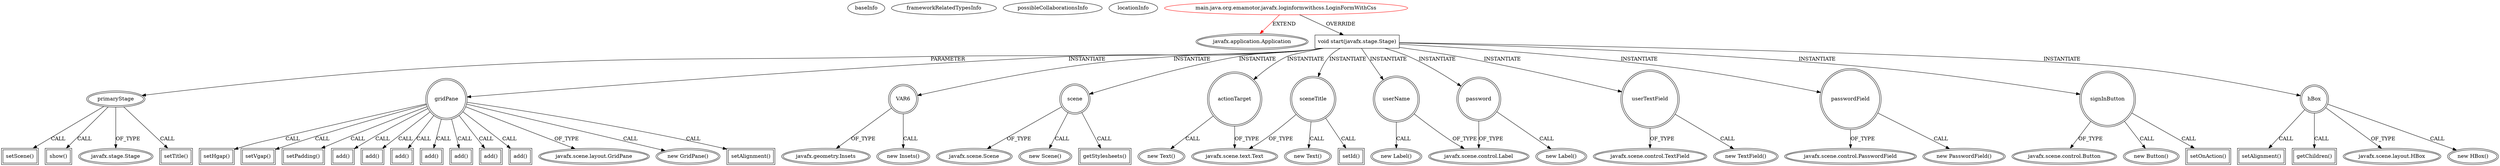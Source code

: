 digraph {
baseInfo[graphId=2622,category="extension_graph",isAnonymous=false,possibleRelation=false]
frameworkRelatedTypesInfo[0="javafx.application.Application"]
possibleCollaborationsInfo[]
locationInfo[projectName="emag-javafx-practice",filePath="/emag-javafx-practice/javafx-practice-master/loginformwithcss/src/main/java/org/emamotor/javafx/loginformwithcss/LoginFormWithCss.java",contextSignature="LoginFormWithCss",graphId="2622"]
0[label="main.java.org.emamotor.javafx.loginformwithcss.LoginFormWithCss",vertexType="ROOT_CLIENT_CLASS_DECLARATION",isFrameworkType=false,color=red]
1[label="javafx.application.Application",vertexType="FRAMEWORK_CLASS_TYPE",isFrameworkType=true,peripheries=2]
2[label="void start(javafx.stage.Stage)",vertexType="OVERRIDING_METHOD_DECLARATION",isFrameworkType=false,shape=box]
3[label="primaryStage",vertexType="PARAMETER_DECLARATION",isFrameworkType=true,peripheries=2]
4[label="javafx.stage.Stage",vertexType="FRAMEWORK_CLASS_TYPE",isFrameworkType=true,peripheries=2]
6[label="setTitle()",vertexType="INSIDE_CALL",isFrameworkType=true,peripheries=2,shape=box]
8[label="gridPane",vertexType="VARIABLE_EXPRESION",isFrameworkType=true,peripheries=2,shape=circle]
9[label="javafx.scene.layout.GridPane",vertexType="FRAMEWORK_CLASS_TYPE",isFrameworkType=true,peripheries=2]
7[label="new GridPane()",vertexType="CONSTRUCTOR_CALL",isFrameworkType=true,peripheries=2]
11[label="setAlignment()",vertexType="INSIDE_CALL",isFrameworkType=true,peripheries=2,shape=box]
13[label="setHgap()",vertexType="INSIDE_CALL",isFrameworkType=true,peripheries=2,shape=box]
15[label="setVgap()",vertexType="INSIDE_CALL",isFrameworkType=true,peripheries=2,shape=box]
17[label="setPadding()",vertexType="INSIDE_CALL",isFrameworkType=true,peripheries=2,shape=box]
19[label="VAR6",vertexType="VARIABLE_EXPRESION",isFrameworkType=true,peripheries=2,shape=circle]
20[label="javafx.geometry.Insets",vertexType="FRAMEWORK_CLASS_TYPE",isFrameworkType=true,peripheries=2]
18[label="new Insets()",vertexType="CONSTRUCTOR_CALL",isFrameworkType=true,peripheries=2]
22[label="scene",vertexType="VARIABLE_EXPRESION",isFrameworkType=true,peripheries=2,shape=circle]
23[label="javafx.scene.Scene",vertexType="FRAMEWORK_CLASS_TYPE",isFrameworkType=true,peripheries=2]
21[label="new Scene()",vertexType="CONSTRUCTOR_CALL",isFrameworkType=true,peripheries=2]
25[label="setScene()",vertexType="INSIDE_CALL",isFrameworkType=true,peripheries=2,shape=box]
27[label="getStylesheets()",vertexType="INSIDE_CALL",isFrameworkType=true,peripheries=2,shape=box]
29[label="sceneTitle",vertexType="VARIABLE_EXPRESION",isFrameworkType=true,peripheries=2,shape=circle]
30[label="javafx.scene.text.Text",vertexType="FRAMEWORK_CLASS_TYPE",isFrameworkType=true,peripheries=2]
28[label="new Text()",vertexType="CONSTRUCTOR_CALL",isFrameworkType=true,peripheries=2]
32[label="setId()",vertexType="INSIDE_CALL",isFrameworkType=true,peripheries=2,shape=box]
34[label="add()",vertexType="INSIDE_CALL",isFrameworkType=true,peripheries=2,shape=box]
36[label="userName",vertexType="VARIABLE_EXPRESION",isFrameworkType=true,peripheries=2,shape=circle]
37[label="javafx.scene.control.Label",vertexType="FRAMEWORK_CLASS_TYPE",isFrameworkType=true,peripheries=2]
35[label="new Label()",vertexType="CONSTRUCTOR_CALL",isFrameworkType=true,peripheries=2]
39[label="add()",vertexType="INSIDE_CALL",isFrameworkType=true,peripheries=2,shape=box]
41[label="userTextField",vertexType="VARIABLE_EXPRESION",isFrameworkType=true,peripheries=2,shape=circle]
42[label="javafx.scene.control.TextField",vertexType="FRAMEWORK_CLASS_TYPE",isFrameworkType=true,peripheries=2]
40[label="new TextField()",vertexType="CONSTRUCTOR_CALL",isFrameworkType=true,peripheries=2]
44[label="add()",vertexType="INSIDE_CALL",isFrameworkType=true,peripheries=2,shape=box]
46[label="password",vertexType="VARIABLE_EXPRESION",isFrameworkType=true,peripheries=2,shape=circle]
45[label="new Label()",vertexType="CONSTRUCTOR_CALL",isFrameworkType=true,peripheries=2]
49[label="add()",vertexType="INSIDE_CALL",isFrameworkType=true,peripheries=2,shape=box]
51[label="passwordField",vertexType="VARIABLE_EXPRESION",isFrameworkType=true,peripheries=2,shape=circle]
52[label="javafx.scene.control.PasswordField",vertexType="FRAMEWORK_CLASS_TYPE",isFrameworkType=true,peripheries=2]
50[label="new PasswordField()",vertexType="CONSTRUCTOR_CALL",isFrameworkType=true,peripheries=2]
54[label="add()",vertexType="INSIDE_CALL",isFrameworkType=true,peripheries=2,shape=box]
56[label="signInButton",vertexType="VARIABLE_EXPRESION",isFrameworkType=true,peripheries=2,shape=circle]
57[label="javafx.scene.control.Button",vertexType="FRAMEWORK_CLASS_TYPE",isFrameworkType=true,peripheries=2]
55[label="new Button()",vertexType="CONSTRUCTOR_CALL",isFrameworkType=true,peripheries=2]
59[label="hBox",vertexType="VARIABLE_EXPRESION",isFrameworkType=true,peripheries=2,shape=circle]
60[label="javafx.scene.layout.HBox",vertexType="FRAMEWORK_CLASS_TYPE",isFrameworkType=true,peripheries=2]
58[label="new HBox()",vertexType="CONSTRUCTOR_CALL",isFrameworkType=true,peripheries=2]
62[label="setAlignment()",vertexType="INSIDE_CALL",isFrameworkType=true,peripheries=2,shape=box]
64[label="getChildren()",vertexType="INSIDE_CALL",isFrameworkType=true,peripheries=2,shape=box]
66[label="add()",vertexType="INSIDE_CALL",isFrameworkType=true,peripheries=2,shape=box]
68[label="actionTarget",vertexType="VARIABLE_EXPRESION",isFrameworkType=true,peripheries=2,shape=circle]
67[label="new Text()",vertexType="CONSTRUCTOR_CALL",isFrameworkType=true,peripheries=2]
71[label="add()",vertexType="INSIDE_CALL",isFrameworkType=true,peripheries=2,shape=box]
73[label="setOnAction()",vertexType="INSIDE_CALL",isFrameworkType=true,peripheries=2,shape=box]
75[label="show()",vertexType="INSIDE_CALL",isFrameworkType=true,peripheries=2,shape=box]
0->1[label="EXTEND",color=red]
0->2[label="OVERRIDE"]
3->4[label="OF_TYPE"]
2->3[label="PARAMETER"]
3->6[label="CALL"]
2->8[label="INSTANTIATE"]
8->9[label="OF_TYPE"]
8->7[label="CALL"]
8->11[label="CALL"]
8->13[label="CALL"]
8->15[label="CALL"]
8->17[label="CALL"]
2->19[label="INSTANTIATE"]
19->20[label="OF_TYPE"]
19->18[label="CALL"]
2->22[label="INSTANTIATE"]
22->23[label="OF_TYPE"]
22->21[label="CALL"]
3->25[label="CALL"]
22->27[label="CALL"]
2->29[label="INSTANTIATE"]
29->30[label="OF_TYPE"]
29->28[label="CALL"]
29->32[label="CALL"]
8->34[label="CALL"]
2->36[label="INSTANTIATE"]
36->37[label="OF_TYPE"]
36->35[label="CALL"]
8->39[label="CALL"]
2->41[label="INSTANTIATE"]
41->42[label="OF_TYPE"]
41->40[label="CALL"]
8->44[label="CALL"]
2->46[label="INSTANTIATE"]
46->37[label="OF_TYPE"]
46->45[label="CALL"]
8->49[label="CALL"]
2->51[label="INSTANTIATE"]
51->52[label="OF_TYPE"]
51->50[label="CALL"]
8->54[label="CALL"]
2->56[label="INSTANTIATE"]
56->57[label="OF_TYPE"]
56->55[label="CALL"]
2->59[label="INSTANTIATE"]
59->60[label="OF_TYPE"]
59->58[label="CALL"]
59->62[label="CALL"]
59->64[label="CALL"]
8->66[label="CALL"]
2->68[label="INSTANTIATE"]
68->30[label="OF_TYPE"]
68->67[label="CALL"]
8->71[label="CALL"]
56->73[label="CALL"]
3->75[label="CALL"]
}
